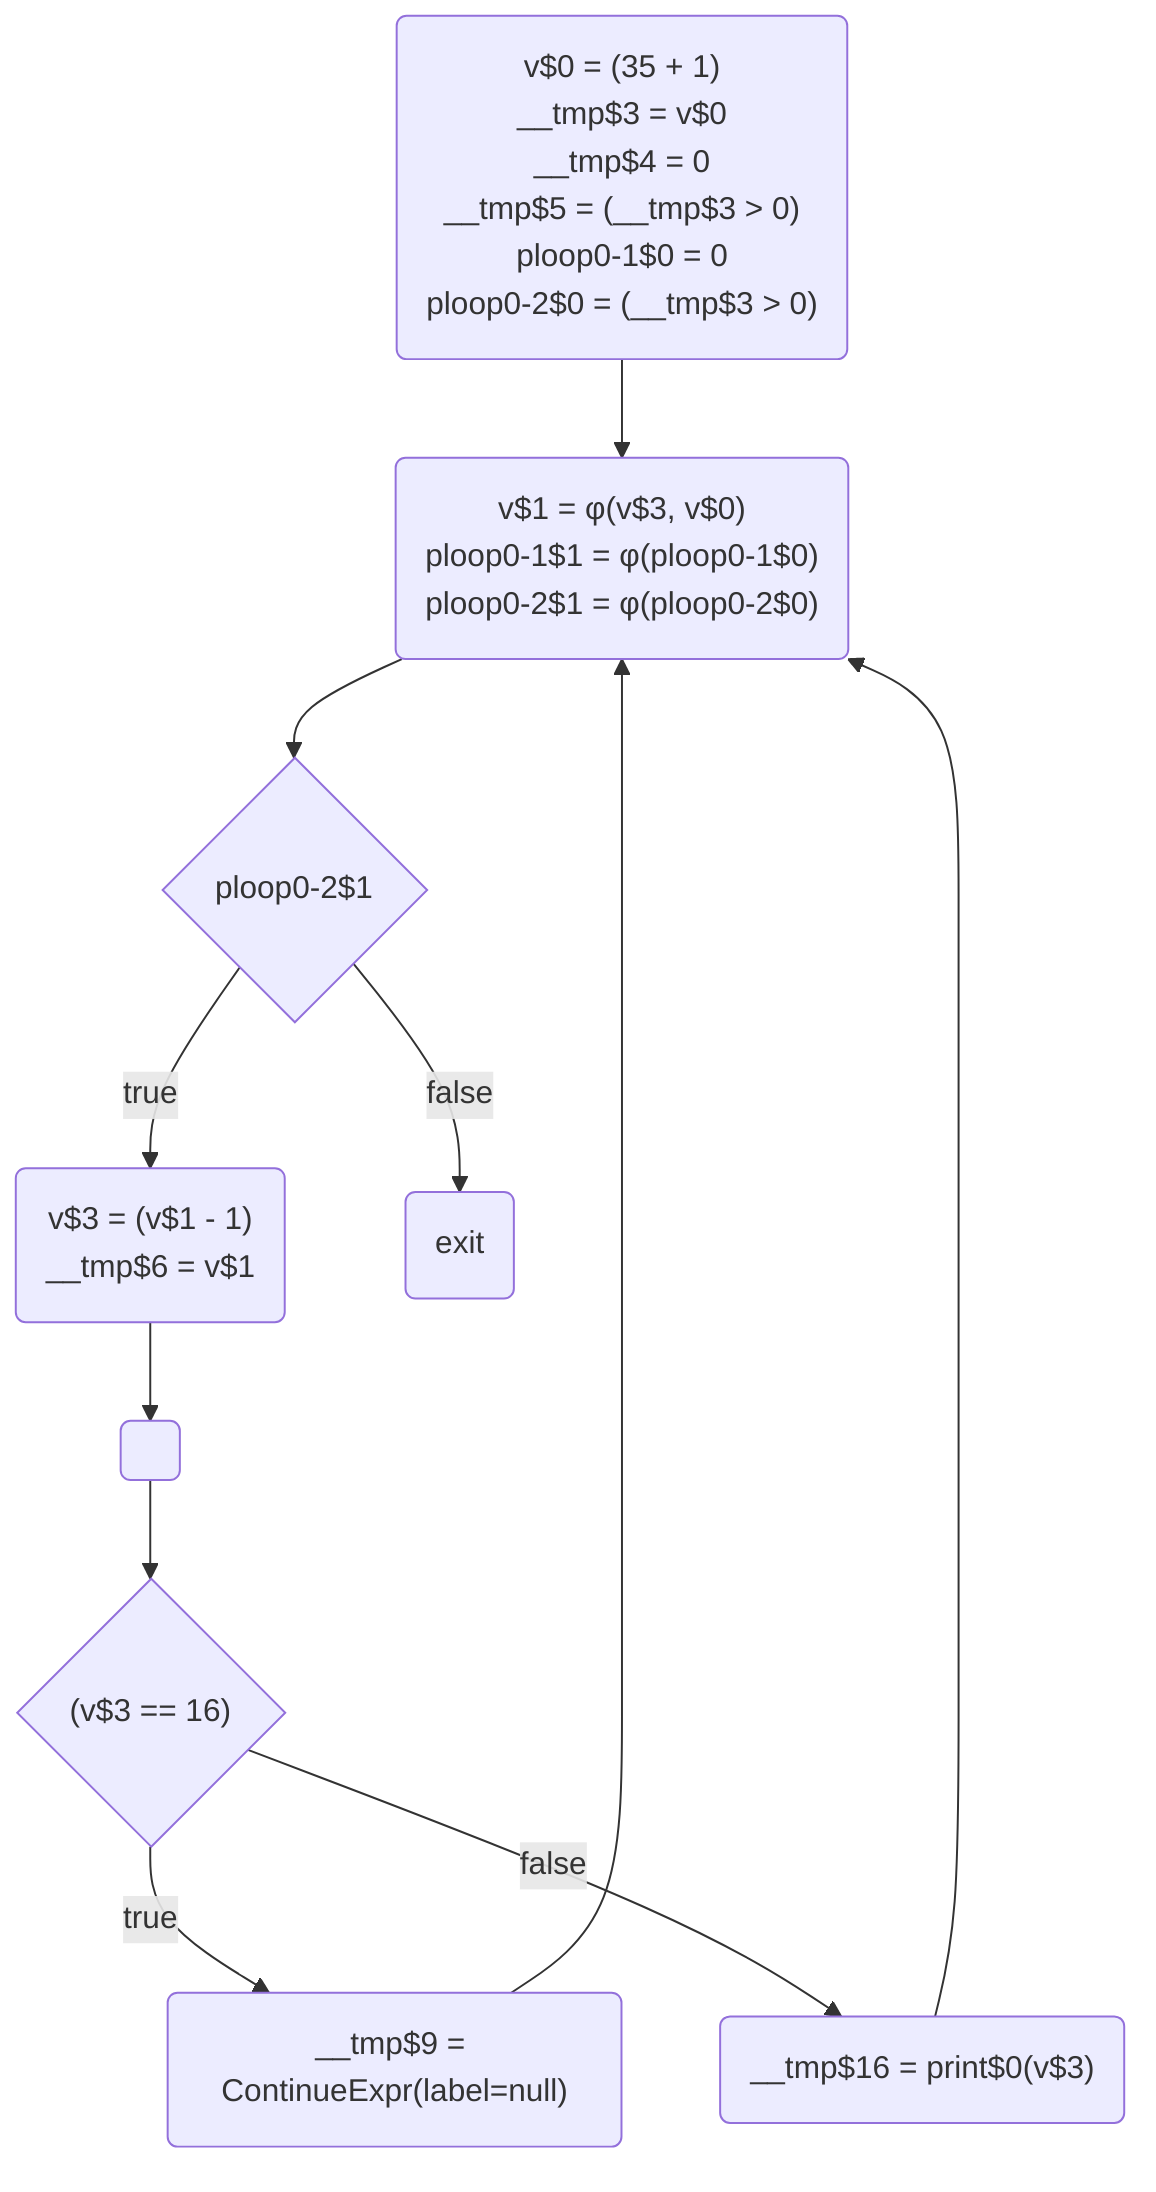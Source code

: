 flowchart TD
	while_start$10("v$1 = φ(v$3, v$0)<br>ploop0-1$1 = φ(ploop0-1$0)<br>ploop0-2$1 = φ(ploop0-2$0)")
	while_body$12("v$3 = (v$1 - 1)<br>__tmp$6 = v$1")
	if_true$15("__tmp$9 = ContinueExpr(label=null)")
	cond$14{"(v$3 == 16)"}
	entry$9("v$0 = (35 + 1)<br>__tmp$3 = v$0<br>__tmp$4 = 0<br>__tmp$5 = (__tmp$3 > 0)<br>ploop0-1$0 = 0<br>ploop0-2$0 = (__tmp$3 > 0)")
	if_merged$16("__tmp$16 = print$0(v$3)")
	cond$11{"ploop0-2$1"}
	if_cond$13(" ")
	while_exit$17("exit")
	if_merged$16 -->  while_start$10
	if_cond$13 -->  cond$14
	while_start$10 -->  cond$11
	if_true$15 -->  while_start$10
	cond$14 --> |"true"| if_true$15
	cond$14 --> |"false"| if_merged$16
	cond$11 --> |"false"| while_exit$17
	while_body$12 -->  if_cond$13
	cond$11 --> |"true"| while_body$12
	entry$9 -->  while_start$10